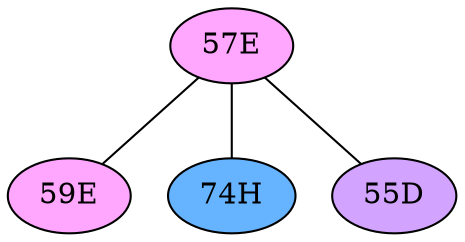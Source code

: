 // The Round Table
graph {
	"57E" [fillcolor="#FFA6FF" style=radial]
	"59E" [fillcolor="#FFA6FF" style=radial]
	"57E" -- "59E" [penwidth=1]
	"57E" [fillcolor="#FFA6FF" style=radial]
	"74H" [fillcolor="#66B3FF" style=radial]
	"57E" -- "74H" [penwidth=1]
	"57E" [fillcolor="#FFA6FF" style=radial]
	"55D" [fillcolor="#D3A4FF" style=radial]
	"57E" -- "55D" [penwidth=1]
}
